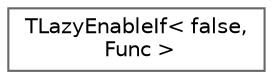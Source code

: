 digraph "Graphical Class Hierarchy"
{
 // INTERACTIVE_SVG=YES
 // LATEX_PDF_SIZE
  bgcolor="transparent";
  edge [fontname=Helvetica,fontsize=10,labelfontname=Helvetica,labelfontsize=10];
  node [fontname=Helvetica,fontsize=10,shape=box,height=0.2,width=0.4];
  rankdir="LR";
  Node0 [id="Node000000",label="TLazyEnableIf\< false,\l Func \>",height=0.2,width=0.4,color="grey40", fillcolor="white", style="filled",URL="$d0/db2/classTLazyEnableIf_3_01false_00_01Func_01_4.html",tooltip=" "];
}
